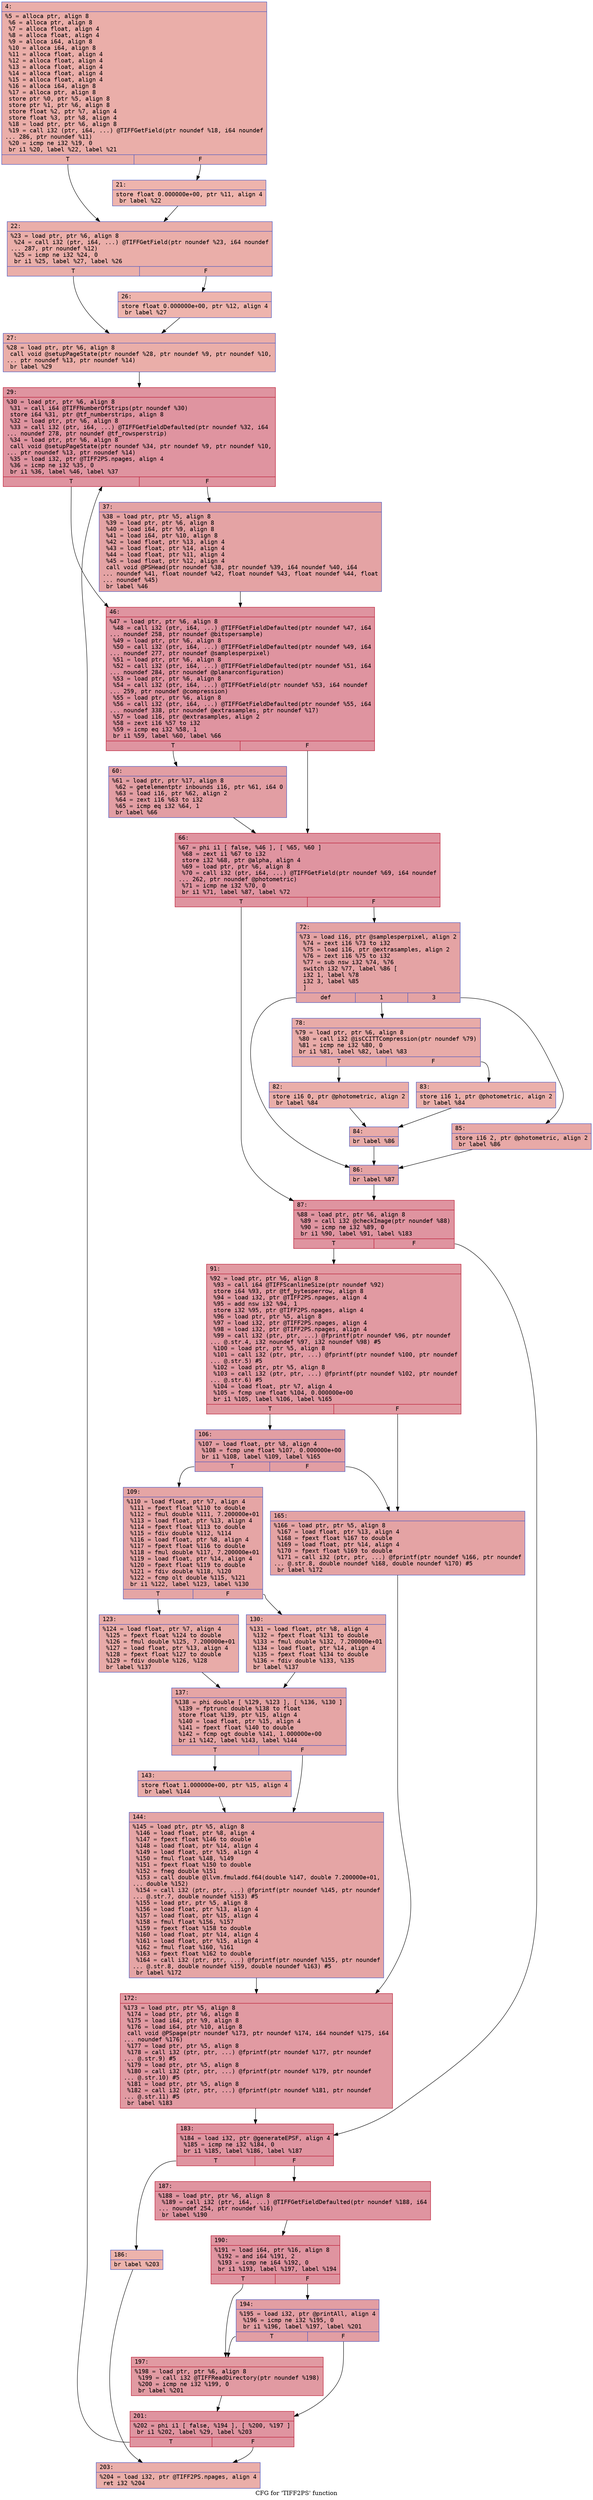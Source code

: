 digraph "CFG for 'TIFF2PS' function" {
	label="CFG for 'TIFF2PS' function";

	Node0x60000143f700 [shape=record,color="#3d50c3ff", style=filled, fillcolor="#d0473d70" fontname="Courier",label="{4:\l|  %5 = alloca ptr, align 8\l  %6 = alloca ptr, align 8\l  %7 = alloca float, align 4\l  %8 = alloca float, align 4\l  %9 = alloca i64, align 8\l  %10 = alloca i64, align 8\l  %11 = alloca float, align 4\l  %12 = alloca float, align 4\l  %13 = alloca float, align 4\l  %14 = alloca float, align 4\l  %15 = alloca float, align 4\l  %16 = alloca i64, align 8\l  %17 = alloca ptr, align 8\l  store ptr %0, ptr %5, align 8\l  store ptr %1, ptr %6, align 8\l  store float %2, ptr %7, align 4\l  store float %3, ptr %8, align 4\l  %18 = load ptr, ptr %6, align 8\l  %19 = call i32 (ptr, i64, ...) @TIFFGetField(ptr noundef %18, i64 noundef\l... 286, ptr noundef %11)\l  %20 = icmp ne i32 %19, 0\l  br i1 %20, label %22, label %21\l|{<s0>T|<s1>F}}"];
	Node0x60000143f700:s0 -> Node0x60000143f7a0[tooltip="4 -> 22\nProbability 62.50%" ];
	Node0x60000143f700:s1 -> Node0x60000143f750[tooltip="4 -> 21\nProbability 37.50%" ];
	Node0x60000143f750 [shape=record,color="#3d50c3ff", style=filled, fillcolor="#d8564670" fontname="Courier",label="{21:\l|  store float 0.000000e+00, ptr %11, align 4\l  br label %22\l}"];
	Node0x60000143f750 -> Node0x60000143f7a0[tooltip="21 -> 22\nProbability 100.00%" ];
	Node0x60000143f7a0 [shape=record,color="#3d50c3ff", style=filled, fillcolor="#d0473d70" fontname="Courier",label="{22:\l|  %23 = load ptr, ptr %6, align 8\l  %24 = call i32 (ptr, i64, ...) @TIFFGetField(ptr noundef %23, i64 noundef\l... 287, ptr noundef %12)\l  %25 = icmp ne i32 %24, 0\l  br i1 %25, label %27, label %26\l|{<s0>T|<s1>F}}"];
	Node0x60000143f7a0:s0 -> Node0x60000143f840[tooltip="22 -> 27\nProbability 62.50%" ];
	Node0x60000143f7a0:s1 -> Node0x60000143f7f0[tooltip="22 -> 26\nProbability 37.50%" ];
	Node0x60000143f7f0 [shape=record,color="#3d50c3ff", style=filled, fillcolor="#d8564670" fontname="Courier",label="{26:\l|  store float 0.000000e+00, ptr %12, align 4\l  br label %27\l}"];
	Node0x60000143f7f0 -> Node0x60000143f840[tooltip="26 -> 27\nProbability 100.00%" ];
	Node0x60000143f840 [shape=record,color="#3d50c3ff", style=filled, fillcolor="#d0473d70" fontname="Courier",label="{27:\l|  %28 = load ptr, ptr %6, align 8\l  call void @setupPageState(ptr noundef %28, ptr noundef %9, ptr noundef %10,\l... ptr noundef %13, ptr noundef %14)\l  br label %29\l}"];
	Node0x60000143f840 -> Node0x60000143f890[tooltip="27 -> 29\nProbability 100.00%" ];
	Node0x60000143f890 [shape=record,color="#b70d28ff", style=filled, fillcolor="#b70d2870" fontname="Courier",label="{29:\l|  %30 = load ptr, ptr %6, align 8\l  %31 = call i64 @TIFFNumberOfStrips(ptr noundef %30)\l  store i64 %31, ptr @tf_numberstrips, align 8\l  %32 = load ptr, ptr %6, align 8\l  %33 = call i32 (ptr, i64, ...) @TIFFGetFieldDefaulted(ptr noundef %32, i64\l... noundef 278, ptr noundef @tf_rowsperstrip)\l  %34 = load ptr, ptr %6, align 8\l  call void @setupPageState(ptr noundef %34, ptr noundef %9, ptr noundef %10,\l... ptr noundef %13, ptr noundef %14)\l  %35 = load i32, ptr @TIFF2PS.npages, align 4\l  %36 = icmp ne i32 %35, 0\l  br i1 %36, label %46, label %37\l|{<s0>T|<s1>F}}"];
	Node0x60000143f890:s0 -> Node0x60000143f930[tooltip="29 -> 46\nProbability 62.50%" ];
	Node0x60000143f890:s1 -> Node0x60000143f8e0[tooltip="29 -> 37\nProbability 37.50%" ];
	Node0x60000143f8e0 [shape=record,color="#3d50c3ff", style=filled, fillcolor="#c32e3170" fontname="Courier",label="{37:\l|  %38 = load ptr, ptr %5, align 8\l  %39 = load ptr, ptr %6, align 8\l  %40 = load i64, ptr %9, align 8\l  %41 = load i64, ptr %10, align 8\l  %42 = load float, ptr %13, align 4\l  %43 = load float, ptr %14, align 4\l  %44 = load float, ptr %11, align 4\l  %45 = load float, ptr %12, align 4\l  call void @PSHead(ptr noundef %38, ptr noundef %39, i64 noundef %40, i64\l... noundef %41, float noundef %42, float noundef %43, float noundef %44, float\l... noundef %45)\l  br label %46\l}"];
	Node0x60000143f8e0 -> Node0x60000143f930[tooltip="37 -> 46\nProbability 100.00%" ];
	Node0x60000143f930 [shape=record,color="#b70d28ff", style=filled, fillcolor="#b70d2870" fontname="Courier",label="{46:\l|  %47 = load ptr, ptr %6, align 8\l  %48 = call i32 (ptr, i64, ...) @TIFFGetFieldDefaulted(ptr noundef %47, i64\l... noundef 258, ptr noundef @bitspersample)\l  %49 = load ptr, ptr %6, align 8\l  %50 = call i32 (ptr, i64, ...) @TIFFGetFieldDefaulted(ptr noundef %49, i64\l... noundef 277, ptr noundef @samplesperpixel)\l  %51 = load ptr, ptr %6, align 8\l  %52 = call i32 (ptr, i64, ...) @TIFFGetFieldDefaulted(ptr noundef %51, i64\l... noundef 284, ptr noundef @planarconfiguration)\l  %53 = load ptr, ptr %6, align 8\l  %54 = call i32 (ptr, i64, ...) @TIFFGetField(ptr noundef %53, i64 noundef\l... 259, ptr noundef @compression)\l  %55 = load ptr, ptr %6, align 8\l  %56 = call i32 (ptr, i64, ...) @TIFFGetFieldDefaulted(ptr noundef %55, i64\l... noundef 338, ptr noundef @extrasamples, ptr noundef %17)\l  %57 = load i16, ptr @extrasamples, align 2\l  %58 = zext i16 %57 to i32\l  %59 = icmp eq i32 %58, 1\l  br i1 %59, label %60, label %66\l|{<s0>T|<s1>F}}"];
	Node0x60000143f930:s0 -> Node0x60000143f980[tooltip="46 -> 60\nProbability 50.00%" ];
	Node0x60000143f930:s1 -> Node0x60000143f9d0[tooltip="46 -> 66\nProbability 50.00%" ];
	Node0x60000143f980 [shape=record,color="#3d50c3ff", style=filled, fillcolor="#be242e70" fontname="Courier",label="{60:\l|  %61 = load ptr, ptr %17, align 8\l  %62 = getelementptr inbounds i16, ptr %61, i64 0\l  %63 = load i16, ptr %62, align 2\l  %64 = zext i16 %63 to i32\l  %65 = icmp eq i32 %64, 1\l  br label %66\l}"];
	Node0x60000143f980 -> Node0x60000143f9d0[tooltip="60 -> 66\nProbability 100.00%" ];
	Node0x60000143f9d0 [shape=record,color="#b70d28ff", style=filled, fillcolor="#b70d2870" fontname="Courier",label="{66:\l|  %67 = phi i1 [ false, %46 ], [ %65, %60 ]\l  %68 = zext i1 %67 to i32\l  store i32 %68, ptr @alpha, align 4\l  %69 = load ptr, ptr %6, align 8\l  %70 = call i32 (ptr, i64, ...) @TIFFGetField(ptr noundef %69, i64 noundef\l... 262, ptr noundef @photometric)\l  %71 = icmp ne i32 %70, 0\l  br i1 %71, label %87, label %72\l|{<s0>T|<s1>F}}"];
	Node0x60000143f9d0:s0 -> Node0x60000143fc50[tooltip="66 -> 87\nProbability 62.50%" ];
	Node0x60000143f9d0:s1 -> Node0x60000143fa20[tooltip="66 -> 72\nProbability 37.50%" ];
	Node0x60000143fa20 [shape=record,color="#3d50c3ff", style=filled, fillcolor="#c32e3170" fontname="Courier",label="{72:\l|  %73 = load i16, ptr @samplesperpixel, align 2\l  %74 = zext i16 %73 to i32\l  %75 = load i16, ptr @extrasamples, align 2\l  %76 = zext i16 %75 to i32\l  %77 = sub nsw i32 %74, %76\l  switch i32 %77, label %86 [\l    i32 1, label %78\l    i32 3, label %85\l  ]\l|{<s0>def|<s1>1|<s2>3}}"];
	Node0x60000143fa20:s0 -> Node0x60000143fc00[tooltip="72 -> 86\nProbability 33.33%" ];
	Node0x60000143fa20:s1 -> Node0x60000143fa70[tooltip="72 -> 78\nProbability 33.33%" ];
	Node0x60000143fa20:s2 -> Node0x60000143fbb0[tooltip="72 -> 85\nProbability 33.33%" ];
	Node0x60000143fa70 [shape=record,color="#3d50c3ff", style=filled, fillcolor="#cc403a70" fontname="Courier",label="{78:\l|  %79 = load ptr, ptr %6, align 8\l  %80 = call i32 @isCCITTCompression(ptr noundef %79)\l  %81 = icmp ne i32 %80, 0\l  br i1 %81, label %82, label %83\l|{<s0>T|<s1>F}}"];
	Node0x60000143fa70:s0 -> Node0x60000143fac0[tooltip="78 -> 82\nProbability 62.50%" ];
	Node0x60000143fa70:s1 -> Node0x60000143fb10[tooltip="78 -> 83\nProbability 37.50%" ];
	Node0x60000143fac0 [shape=record,color="#3d50c3ff", style=filled, fillcolor="#d0473d70" fontname="Courier",label="{82:\l|  store i16 0, ptr @photometric, align 2\l  br label %84\l}"];
	Node0x60000143fac0 -> Node0x60000143fb60[tooltip="82 -> 84\nProbability 100.00%" ];
	Node0x60000143fb10 [shape=record,color="#3d50c3ff", style=filled, fillcolor="#d24b4070" fontname="Courier",label="{83:\l|  store i16 1, ptr @photometric, align 2\l  br label %84\l}"];
	Node0x60000143fb10 -> Node0x60000143fb60[tooltip="83 -> 84\nProbability 100.00%" ];
	Node0x60000143fb60 [shape=record,color="#3d50c3ff", style=filled, fillcolor="#cc403a70" fontname="Courier",label="{84:\l|  br label %86\l}"];
	Node0x60000143fb60 -> Node0x60000143fc00[tooltip="84 -> 86\nProbability 100.00%" ];
	Node0x60000143fbb0 [shape=record,color="#3d50c3ff", style=filled, fillcolor="#ca3b3770" fontname="Courier",label="{85:\l|  store i16 2, ptr @photometric, align 2\l  br label %86\l}"];
	Node0x60000143fbb0 -> Node0x60000143fc00[tooltip="85 -> 86\nProbability 100.00%" ];
	Node0x60000143fc00 [shape=record,color="#3d50c3ff", style=filled, fillcolor="#c32e3170" fontname="Courier",label="{86:\l|  br label %87\l}"];
	Node0x60000143fc00 -> Node0x60000143fc50[tooltip="86 -> 87\nProbability 100.00%" ];
	Node0x60000143fc50 [shape=record,color="#b70d28ff", style=filled, fillcolor="#b70d2870" fontname="Courier",label="{87:\l|  %88 = load ptr, ptr %6, align 8\l  %89 = call i32 @checkImage(ptr noundef %88)\l  %90 = icmp ne i32 %89, 0\l  br i1 %90, label %91, label %183\l|{<s0>T|<s1>F}}"];
	Node0x60000143fc50:s0 -> Node0x60000143fca0[tooltip="87 -> 91\nProbability 62.50%" ];
	Node0x60000143fc50:s1 -> Node0x600001438000[tooltip="87 -> 183\nProbability 37.50%" ];
	Node0x60000143fca0 [shape=record,color="#b70d28ff", style=filled, fillcolor="#bb1b2c70" fontname="Courier",label="{91:\l|  %92 = load ptr, ptr %6, align 8\l  %93 = call i64 @TIFFScanlineSize(ptr noundef %92)\l  store i64 %93, ptr @tf_bytesperrow, align 8\l  %94 = load i32, ptr @TIFF2PS.npages, align 4\l  %95 = add nsw i32 %94, 1\l  store i32 %95, ptr @TIFF2PS.npages, align 4\l  %96 = load ptr, ptr %5, align 8\l  %97 = load i32, ptr @TIFF2PS.npages, align 4\l  %98 = load i32, ptr @TIFF2PS.npages, align 4\l  %99 = call i32 (ptr, ptr, ...) @fprintf(ptr noundef %96, ptr noundef\l... @.str.4, i32 noundef %97, i32 noundef %98) #5\l  %100 = load ptr, ptr %5, align 8\l  %101 = call i32 (ptr, ptr, ...) @fprintf(ptr noundef %100, ptr noundef\l... @.str.5) #5\l  %102 = load ptr, ptr %5, align 8\l  %103 = call i32 (ptr, ptr, ...) @fprintf(ptr noundef %102, ptr noundef\l... @.str.6) #5\l  %104 = load float, ptr %7, align 4\l  %105 = fcmp une float %104, 0.000000e+00\l  br i1 %105, label %106, label %165\l|{<s0>T|<s1>F}}"];
	Node0x60000143fca0:s0 -> Node0x60000143fcf0[tooltip="91 -> 106\nProbability 62.50%" ];
	Node0x60000143fca0:s1 -> Node0x60000143ff20[tooltip="91 -> 165\nProbability 37.50%" ];
	Node0x60000143fcf0 [shape=record,color="#3d50c3ff", style=filled, fillcolor="#be242e70" fontname="Courier",label="{106:\l|  %107 = load float, ptr %8, align 4\l  %108 = fcmp une float %107, 0.000000e+00\l  br i1 %108, label %109, label %165\l|{<s0>T|<s1>F}}"];
	Node0x60000143fcf0:s0 -> Node0x60000143fd40[tooltip="106 -> 109\nProbability 62.50%" ];
	Node0x60000143fcf0:s1 -> Node0x60000143ff20[tooltip="106 -> 165\nProbability 37.50%" ];
	Node0x60000143fd40 [shape=record,color="#3d50c3ff", style=filled, fillcolor="#c5333470" fontname="Courier",label="{109:\l|  %110 = load float, ptr %7, align 4\l  %111 = fpext float %110 to double\l  %112 = fmul double %111, 7.200000e+01\l  %113 = load float, ptr %13, align 4\l  %114 = fpext float %113 to double\l  %115 = fdiv double %112, %114\l  %116 = load float, ptr %8, align 4\l  %117 = fpext float %116 to double\l  %118 = fmul double %117, 7.200000e+01\l  %119 = load float, ptr %14, align 4\l  %120 = fpext float %119 to double\l  %121 = fdiv double %118, %120\l  %122 = fcmp olt double %115, %121\l  br i1 %122, label %123, label %130\l|{<s0>T|<s1>F}}"];
	Node0x60000143fd40:s0 -> Node0x60000143fd90[tooltip="109 -> 123\nProbability 50.00%" ];
	Node0x60000143fd40:s1 -> Node0x60000143fde0[tooltip="109 -> 130\nProbability 50.00%" ];
	Node0x60000143fd90 [shape=record,color="#3d50c3ff", style=filled, fillcolor="#cc403a70" fontname="Courier",label="{123:\l|  %124 = load float, ptr %7, align 4\l  %125 = fpext float %124 to double\l  %126 = fmul double %125, 7.200000e+01\l  %127 = load float, ptr %13, align 4\l  %128 = fpext float %127 to double\l  %129 = fdiv double %126, %128\l  br label %137\l}"];
	Node0x60000143fd90 -> Node0x60000143fe30[tooltip="123 -> 137\nProbability 100.00%" ];
	Node0x60000143fde0 [shape=record,color="#3d50c3ff", style=filled, fillcolor="#cc403a70" fontname="Courier",label="{130:\l|  %131 = load float, ptr %8, align 4\l  %132 = fpext float %131 to double\l  %133 = fmul double %132, 7.200000e+01\l  %134 = load float, ptr %14, align 4\l  %135 = fpext float %134 to double\l  %136 = fdiv double %133, %135\l  br label %137\l}"];
	Node0x60000143fde0 -> Node0x60000143fe30[tooltip="130 -> 137\nProbability 100.00%" ];
	Node0x60000143fe30 [shape=record,color="#3d50c3ff", style=filled, fillcolor="#c5333470" fontname="Courier",label="{137:\l|  %138 = phi double [ %129, %123 ], [ %136, %130 ]\l  %139 = fptrunc double %138 to float\l  store float %139, ptr %15, align 4\l  %140 = load float, ptr %15, align 4\l  %141 = fpext float %140 to double\l  %142 = fcmp ogt double %141, 1.000000e+00\l  br i1 %142, label %143, label %144\l|{<s0>T|<s1>F}}"];
	Node0x60000143fe30:s0 -> Node0x60000143fe80[tooltip="137 -> 143\nProbability 50.00%" ];
	Node0x60000143fe30:s1 -> Node0x60000143fed0[tooltip="137 -> 144\nProbability 50.00%" ];
	Node0x60000143fe80 [shape=record,color="#3d50c3ff", style=filled, fillcolor="#cc403a70" fontname="Courier",label="{143:\l|  store float 1.000000e+00, ptr %15, align 4\l  br label %144\l}"];
	Node0x60000143fe80 -> Node0x60000143fed0[tooltip="143 -> 144\nProbability 100.00%" ];
	Node0x60000143fed0 [shape=record,color="#3d50c3ff", style=filled, fillcolor="#c5333470" fontname="Courier",label="{144:\l|  %145 = load ptr, ptr %5, align 8\l  %146 = load float, ptr %8, align 4\l  %147 = fpext float %146 to double\l  %148 = load float, ptr %14, align 4\l  %149 = load float, ptr %15, align 4\l  %150 = fmul float %148, %149\l  %151 = fpext float %150 to double\l  %152 = fneg double %151\l  %153 = call double @llvm.fmuladd.f64(double %147, double 7.200000e+01,\l... double %152)\l  %154 = call i32 (ptr, ptr, ...) @fprintf(ptr noundef %145, ptr noundef\l... @.str.7, double noundef %153) #5\l  %155 = load ptr, ptr %5, align 8\l  %156 = load float, ptr %13, align 4\l  %157 = load float, ptr %15, align 4\l  %158 = fmul float %156, %157\l  %159 = fpext float %158 to double\l  %160 = load float, ptr %14, align 4\l  %161 = load float, ptr %15, align 4\l  %162 = fmul float %160, %161\l  %163 = fpext float %162 to double\l  %164 = call i32 (ptr, ptr, ...) @fprintf(ptr noundef %155, ptr noundef\l... @.str.8, double noundef %159, double noundef %163) #5\l  br label %172\l}"];
	Node0x60000143fed0 -> Node0x60000143ff70[tooltip="144 -> 172\nProbability 100.00%" ];
	Node0x60000143ff20 [shape=record,color="#3d50c3ff", style=filled, fillcolor="#c32e3170" fontname="Courier",label="{165:\l|  %166 = load ptr, ptr %5, align 8\l  %167 = load float, ptr %13, align 4\l  %168 = fpext float %167 to double\l  %169 = load float, ptr %14, align 4\l  %170 = fpext float %169 to double\l  %171 = call i32 (ptr, ptr, ...) @fprintf(ptr noundef %166, ptr noundef\l... @.str.8, double noundef %168, double noundef %170) #5\l  br label %172\l}"];
	Node0x60000143ff20 -> Node0x60000143ff70[tooltip="165 -> 172\nProbability 100.00%" ];
	Node0x60000143ff70 [shape=record,color="#b70d28ff", style=filled, fillcolor="#bb1b2c70" fontname="Courier",label="{172:\l|  %173 = load ptr, ptr %5, align 8\l  %174 = load ptr, ptr %6, align 8\l  %175 = load i64, ptr %9, align 8\l  %176 = load i64, ptr %10, align 8\l  call void @PSpage(ptr noundef %173, ptr noundef %174, i64 noundef %175, i64\l... noundef %176)\l  %177 = load ptr, ptr %5, align 8\l  %178 = call i32 (ptr, ptr, ...) @fprintf(ptr noundef %177, ptr noundef\l... @.str.9) #5\l  %179 = load ptr, ptr %5, align 8\l  %180 = call i32 (ptr, ptr, ...) @fprintf(ptr noundef %179, ptr noundef\l... @.str.10) #5\l  %181 = load ptr, ptr %5, align 8\l  %182 = call i32 (ptr, ptr, ...) @fprintf(ptr noundef %181, ptr noundef\l... @.str.11) #5\l  br label %183\l}"];
	Node0x60000143ff70 -> Node0x600001438000[tooltip="172 -> 183\nProbability 100.00%" ];
	Node0x600001438000 [shape=record,color="#b70d28ff", style=filled, fillcolor="#b70d2870" fontname="Courier",label="{183:\l|  %184 = load i32, ptr @generateEPSF, align 4\l  %185 = icmp ne i32 %184, 0\l  br i1 %185, label %186, label %187\l|{<s0>T|<s1>F}}"];
	Node0x600001438000:s0 -> Node0x600001438050[tooltip="183 -> 186\nProbability 3.12%" ];
	Node0x600001438000:s1 -> Node0x6000014380a0[tooltip="183 -> 187\nProbability 96.88%" ];
	Node0x600001438050 [shape=record,color="#3d50c3ff", style=filled, fillcolor="#d6524470" fontname="Courier",label="{186:\l|  br label %203\l}"];
	Node0x600001438050 -> Node0x600001438230[tooltip="186 -> 203\nProbability 100.00%" ];
	Node0x6000014380a0 [shape=record,color="#b70d28ff", style=filled, fillcolor="#b70d2870" fontname="Courier",label="{187:\l|  %188 = load ptr, ptr %6, align 8\l  %189 = call i32 (ptr, i64, ...) @TIFFGetFieldDefaulted(ptr noundef %188, i64\l... noundef 254, ptr noundef %16)\l  br label %190\l}"];
	Node0x6000014380a0 -> Node0x6000014380f0[tooltip="187 -> 190\nProbability 100.00%" ];
	Node0x6000014380f0 [shape=record,color="#b70d28ff", style=filled, fillcolor="#b70d2870" fontname="Courier",label="{190:\l|  %191 = load i64, ptr %16, align 8\l  %192 = and i64 %191, 2\l  %193 = icmp ne i64 %192, 0\l  br i1 %193, label %197, label %194\l|{<s0>T|<s1>F}}"];
	Node0x6000014380f0:s0 -> Node0x600001438190[tooltip="190 -> 197\nProbability 50.00%" ];
	Node0x6000014380f0:s1 -> Node0x600001438140[tooltip="190 -> 194\nProbability 50.00%" ];
	Node0x600001438140 [shape=record,color="#3d50c3ff", style=filled, fillcolor="#be242e70" fontname="Courier",label="{194:\l|  %195 = load i32, ptr @printAll, align 4\l  %196 = icmp ne i32 %195, 0\l  br i1 %196, label %197, label %201\l|{<s0>T|<s1>F}}"];
	Node0x600001438140:s0 -> Node0x600001438190[tooltip="194 -> 197\nProbability 62.50%" ];
	Node0x600001438140:s1 -> Node0x6000014381e0[tooltip="194 -> 201\nProbability 37.50%" ];
	Node0x600001438190 [shape=record,color="#b70d28ff", style=filled, fillcolor="#bb1b2c70" fontname="Courier",label="{197:\l|  %198 = load ptr, ptr %6, align 8\l  %199 = call i32 @TIFFReadDirectory(ptr noundef %198)\l  %200 = icmp ne i32 %199, 0\l  br label %201\l}"];
	Node0x600001438190 -> Node0x6000014381e0[tooltip="197 -> 201\nProbability 100.00%" ];
	Node0x6000014381e0 [shape=record,color="#b70d28ff", style=filled, fillcolor="#b70d2870" fontname="Courier",label="{201:\l|  %202 = phi i1 [ false, %194 ], [ %200, %197 ]\l  br i1 %202, label %29, label %203\l|{<s0>T|<s1>F}}"];
	Node0x6000014381e0:s0 -> Node0x60000143f890[tooltip="201 -> 29\nProbability 96.88%" ];
	Node0x6000014381e0:s1 -> Node0x600001438230[tooltip="201 -> 203\nProbability 3.12%" ];
	Node0x600001438230 [shape=record,color="#3d50c3ff", style=filled, fillcolor="#d0473d70" fontname="Courier",label="{203:\l|  %204 = load i32, ptr @TIFF2PS.npages, align 4\l  ret i32 %204\l}"];
}
